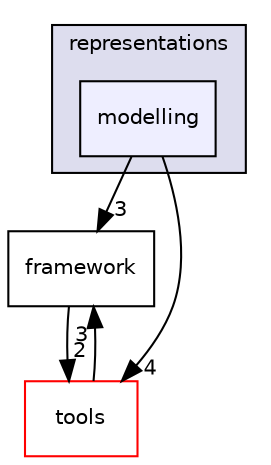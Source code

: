 digraph "source/dnt/representations/modelling" {
  compound=true
  node [ fontsize="10", fontname="Helvetica"];
  edge [ labelfontsize="10", labelfontname="Helvetica"];
  subgraph clusterdir_ffe3ad53f1ced0e013eef8ad4adffcb5 {
    graph [ bgcolor="#ddddee", pencolor="black", label="representations" fontname="Helvetica", fontsize="10", URL="dir_ffe3ad53f1ced0e013eef8ad4adffcb5.html"]
  dir_5831ede4e3de7f76988401a15567346a [shape=box, label="modelling", style="filled", fillcolor="#eeeeff", pencolor="black", URL="dir_5831ede4e3de7f76988401a15567346a.html"];
  }
  dir_d108a8a52eeac75b0e597769f03f48e5 [shape=box label="framework" URL="dir_d108a8a52eeac75b0e597769f03f48e5.html"];
  dir_5d0042f909018ce5a6e6ef6ccdf4504c [shape=box label="tools" fillcolor="white" style="filled" color="red" URL="dir_5d0042f909018ce5a6e6ef6ccdf4504c.html"];
  dir_5831ede4e3de7f76988401a15567346a->dir_d108a8a52eeac75b0e597769f03f48e5 [headlabel="3", labeldistance=1.5 headhref="dir_000031_000003.html"];
  dir_5831ede4e3de7f76988401a15567346a->dir_5d0042f909018ce5a6e6ef6ccdf4504c [headlabel="4", labeldistance=1.5 headhref="dir_000031_000037.html"];
  dir_d108a8a52eeac75b0e597769f03f48e5->dir_5d0042f909018ce5a6e6ef6ccdf4504c [headlabel="2", labeldistance=1.5 headhref="dir_000003_000037.html"];
  dir_5d0042f909018ce5a6e6ef6ccdf4504c->dir_d108a8a52eeac75b0e597769f03f48e5 [headlabel="3", labeldistance=1.5 headhref="dir_000037_000003.html"];
}
